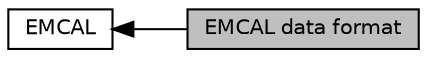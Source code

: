 digraph "EMCAL data format"
{
  bgcolor="transparent";
  edge [fontname="Helvetica",fontsize="10",labelfontname="Helvetica",labelfontsize="10"];
  node [fontname="Helvetica",fontsize="10",shape=record];
  rankdir=LR;
  Node0 [label="EMCAL data format",height=0.2,width=0.4,color="black", fillcolor="grey75", style="filled", fontcolor="black"];
  Node1 [label="EMCAL",height=0.2,width=0.4,color="black",URL="$db/d07/group__DetectorEMCAL.html",tooltip="EMCAL simulation and reconstruction. "];
  Node1->Node0 [shape=plaintext, dir="back", style="solid"];
}
